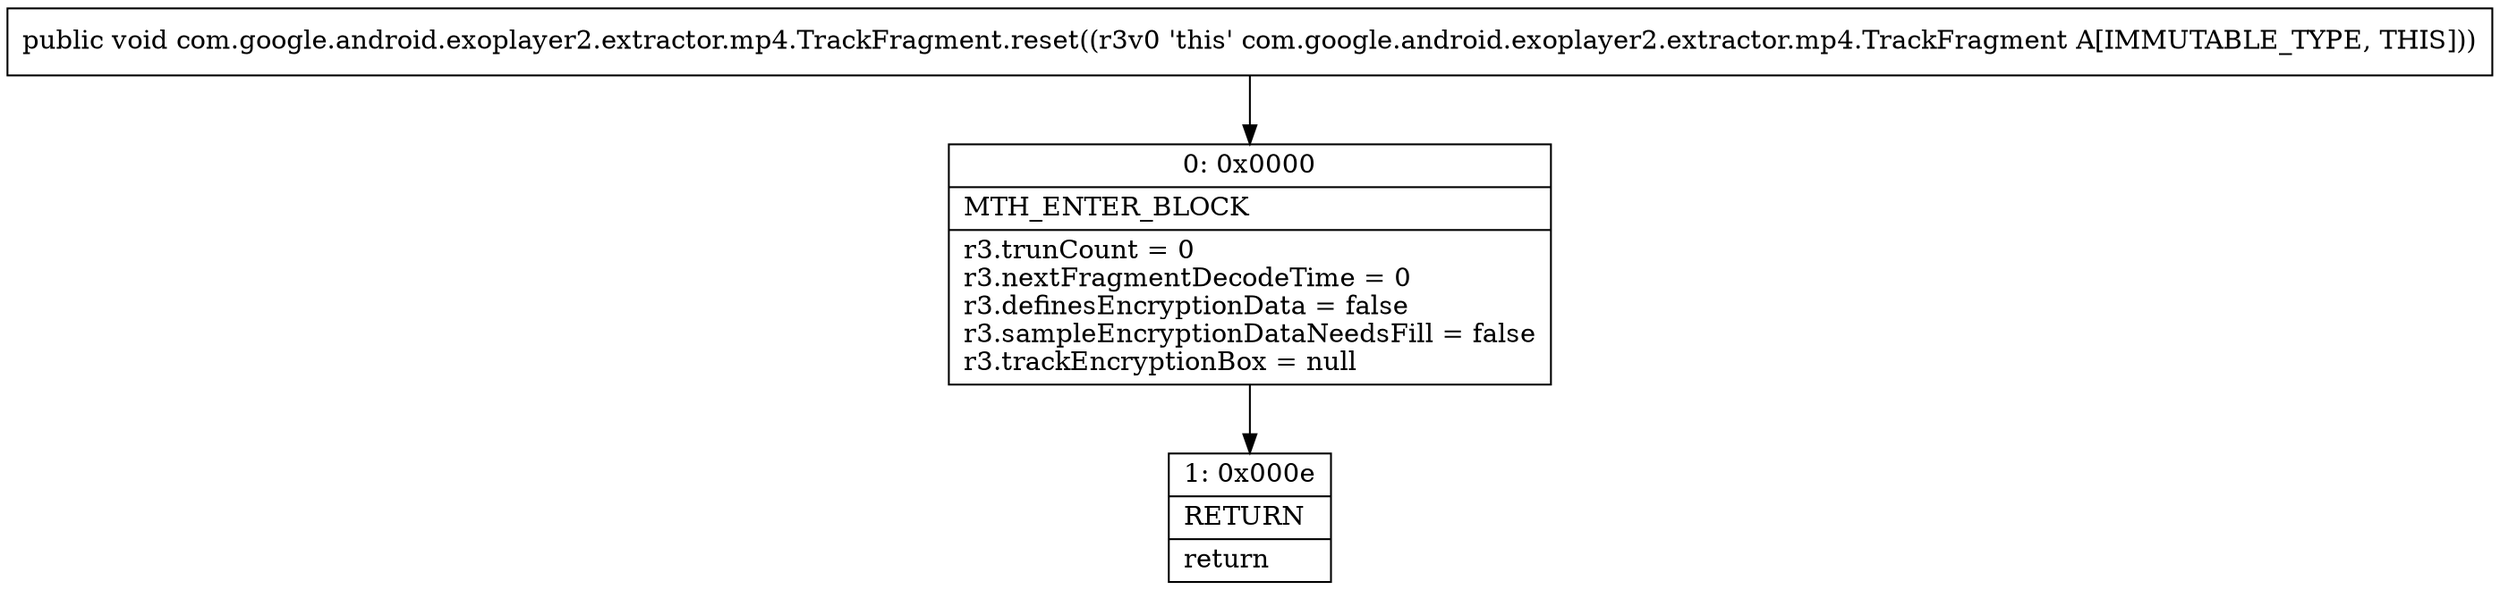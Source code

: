 digraph "CFG forcom.google.android.exoplayer2.extractor.mp4.TrackFragment.reset()V" {
Node_0 [shape=record,label="{0\:\ 0x0000|MTH_ENTER_BLOCK\l|r3.trunCount = 0\lr3.nextFragmentDecodeTime = 0\lr3.definesEncryptionData = false\lr3.sampleEncryptionDataNeedsFill = false\lr3.trackEncryptionBox = null\l}"];
Node_1 [shape=record,label="{1\:\ 0x000e|RETURN\l|return\l}"];
MethodNode[shape=record,label="{public void com.google.android.exoplayer2.extractor.mp4.TrackFragment.reset((r3v0 'this' com.google.android.exoplayer2.extractor.mp4.TrackFragment A[IMMUTABLE_TYPE, THIS])) }"];
MethodNode -> Node_0;
Node_0 -> Node_1;
}

